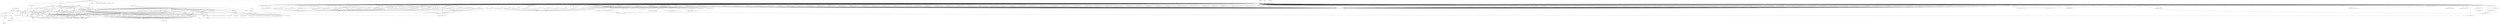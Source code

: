 digraph depends {
    node [shape=plaintext]
"angstrom-feed-configs" -> "opkg" [style=dotted]
"angstrom-packagegroup-boot" -> "angstrom-version"
"angstrom-packagegroup-boot" -> "packagegroup-boot"
"avahi-daemon" -> "base-files"
"avahi-daemon" -> "base-passwd"
"avahi-daemon" -> "libavahi-common3"
"avahi-daemon" -> "libavahi-core7"
"avahi-daemon" -> "libcap2"
"avahi-daemon" -> "libdaemon0"
"avahi-daemon" -> "libdbus-1-3"
"avahi-daemon" -> "libexpat1"
"avahi-daemon" -> "libnss-mdns" [style=dotted]
"avahi-daemon" -> "shadow"
"avahi-utils" -> "libavahi-client3"
"avahi-utils" -> "libavahi-common3"
"bluez5" -> "libdbus-1-3"
"bluez5" -> "libglib-2.0-0"
"bluez5" -> "libreadline7"
"bluez5" -> "libudev1"
"busybox" -> "busybox-syslog" [style=dotted]
"busybox" -> "busybox-udhcpc" [style=dotted]
"busybox" -> "update-alternatives-opkg"
"ca-certificates" -> "openssl"
"cpufreq-tweaks" -> "cpufrequtils"
"dbus-1" -> "base-files"
"dbus-1" -> "base-passwd"
"dbus-1" -> "libdbus-1-3"
"dbus-1" -> "libexpat1"
"dbus-1" -> "libsystemd0"
"dbus-1" -> "libx11-6"
"dbus-1" -> "shadow"
"e2fsprogs-e2fsck" -> "libblkid1"
"e2fsprogs-e2fsck" -> "libcom-err2"
"e2fsprogs-e2fsck" -> "libe2p2"
"e2fsprogs-e2fsck" -> "libext2fs2"
"e2fsprogs-e2fsck" -> "libuuid1"
"fixmac" -> "ranpwd"
"htop" -> "libncursesw5"
"htop" -> "libtinfo5"
"htop" -> "ncurses-terminfo"
"iptables" -> "kernel-module-iptable-filter" [style=dotted]
"iptables" -> "kernel-module-iptable-nat" [style=dotted]
"iptables" -> "kernel-module-ip-tables" [style=dotted]
"iptables" -> "kernel-module-ipt-masquerade" [style=dotted]
"iptables" -> "kernel-module-nf-conntrack-ipv4" [style=dotted]
"iptables" -> "kernel-module-nf-conntrack" [style=dotted]
"iptables" -> "kernel-module-nf-defrag-ipv4" [style=dotted]
"iptables" -> "kernel-module-nf-nat" [style=dotted]
"iptables" -> "kernel-module-x-tables" [style=dotted]
"iw" -> "libnl-3-200"
"iw" -> "libnl-genl-3-200"
"kernel-module-8021q-4.14.30" -> "kernel-module-garp-4.14.30"
"kernel-module-8021q-4.14.30" -> "kernel-module-mrp-4.14.30"
"kernel-module-asix-4.14.30" -> "kernel-module-usbnet-4.14.30"
"kernel-module-authencesn-4.14.30" -> "kernel-module-authenc-4.14.30"
"kernel-module-ax88179-178a-4.14.30" -> "kernel-module-usbnet-4.14.30"
"kernel-module-bluetooth-4.14.30" -> "kernel-module-ecdh-generic-4.14.30"
"kernel-module-bluetooth-4.14.30" -> "kernel-module-rfkill-4.14.30"
"kernel-module-brcmfmac-4.14.30" -> "kernel-module-brcmutil-4.14.30"
"kernel-module-brcmfmac-4.14.30" -> "kernel-module-cfg80211-4.14.30"
"kernel-module-bridge-4.14.30" -> "kernel-module-ipv6-4.14.30"
"kernel-module-bridge-4.14.30" -> "kernel-module-llc-4.14.30"
"kernel-module-bridge-4.14.30" -> "kernel-module-stp-4.14.30"
"kernel-module-br-netfilter-4.14.30" -> "kernel-module-bridge-4.14.30"
"kernel-module-btrfs-4.14.30" -> "kernel-module-lzo-compress-4.14.30"
"kernel-module-btrfs-4.14.30" -> "kernel-module-raid6-pq-4.14.30"
"kernel-module-btrfs-4.14.30" -> "kernel-module-xor-4.14.30"
"kernel-module-btrfs-4.14.30" -> "kernel-module-zlib-deflate-4.14.30"
"kernel-module-btrfs-4.14.30" -> "kernel-module-zstd-compress-4.14.30"
"kernel-module-btrfs-4.14.30" -> "kernel-module-zstd-decompress-4.14.30"
"kernel-module-cdc-ether-4.14.30" -> "kernel-module-usbnet-4.14.30"
"kernel-module-cdc-ncm-4.14.30" -> "kernel-module-usbnet-4.14.30"
"kernel-module-cdc-subset-4.14.30" -> "kernel-module-usbnet-4.14.30"
"kernel-module-cfg80211-4.14.30" -> "kernel-module-rfkill-4.14.30"
"kernel-module-cuse-4.14.30" -> "kernel-module-fuse-4.14.30"
"kernel-module-dm9601-4.14.30" -> "kernel-module-usbnet-4.14.30"
"kernel-module-garp-4.14.30" -> "kernel-module-llc-4.14.30"
"kernel-module-garp-4.14.30" -> "kernel-module-stp-4.14.30"
"kernel-module-hci-uart-4.14.30" -> "kernel-module-bluetooth-4.14.30"
"kernel-module-hidp-4.14.30" -> "kernel-module-bluetooth-4.14.30"
"kernel-module-ip6table-filter-4.14.30" -> "kernel-module-ip6-tables-4.14.30"
"kernel-module-ip6table-filter-4.14.30" -> "kernel-module-x-tables-4.14.30"
"kernel-module-ip6table-mangle-4.14.30" -> "kernel-module-ip6-tables-4.14.30"
"kernel-module-ip6table-mangle-4.14.30" -> "kernel-module-ipv6-4.14.30"
"kernel-module-ip6table-mangle-4.14.30" -> "kernel-module-x-tables-4.14.30"
"kernel-module-ip6table-nat-4.14.30" -> "kernel-module-ip6-tables-4.14.30"
"kernel-module-ip6table-nat-4.14.30" -> "kernel-module-nf-nat-ipv6-4.14.30"
"kernel-module-ip6-tables-4.14.30" -> "kernel-module-x-tables-4.14.30"
"kernel-module-ip6t-masquerade-4.14.30" -> "kernel-module-nf-nat-masquerade-ipv6-4.14.30"
"kernel-module-ip6t-masquerade-4.14.30" -> "kernel-module-x-tables-4.14.30"
"kernel-module-ip6t-reject-4.14.30" -> "kernel-module-nf-reject-ipv6-4.14.30"
"kernel-module-ip6t-reject-4.14.30" -> "kernel-module-x-tables-4.14.30"
"kernel-module-iptable-filter-4.14.30" -> "kernel-module-ip-tables-4.14.30"
"kernel-module-iptable-filter-4.14.30" -> "kernel-module-x-tables-4.14.30"
"kernel-module-iptable-mangle-4.14.30" -> "kernel-module-ip-tables-4.14.30"
"kernel-module-iptable-mangle-4.14.30" -> "kernel-module-x-tables-4.14.30"
"kernel-module-iptable-nat-4.14.30" -> "kernel-module-ip-tables-4.14.30"
"kernel-module-iptable-nat-4.14.30" -> "kernel-module-nf-nat-ipv4-4.14.30"
"kernel-module-ip-tables-4.14.30" -> "kernel-module-x-tables-4.14.30"
"kernel-module-ipt-masquerade-4.14.30" -> "kernel-module-nf-conntrack-4.14.30"
"kernel-module-ipt-masquerade-4.14.30" -> "kernel-module-nf-nat-masquerade-ipv4-4.14.30"
"kernel-module-ipt-masquerade-4.14.30" -> "kernel-module-x-tables-4.14.30"
"kernel-module-ipt-reject-4.14.30" -> "kernel-module-nf-reject-ipv4-4.14.30"
"kernel-module-ipt-reject-4.14.30" -> "kernel-module-x-tables-4.14.30"
"kernel-module-ir-jvc-decoder-4.14.30" -> "kernel-module-rc-core-4.14.30"
"kernel-module-ir-kbd-i2c-4.14.30" -> "kernel-module-rc-core-4.14.30"
"kernel-module-ir-mce-kbd-decoder-4.14.30" -> "kernel-module-rc-core-4.14.30"
"kernel-module-ir-nec-decoder-4.14.30" -> "kernel-module-rc-core-4.14.30"
"kernel-module-ir-rc5-decoder-4.14.30" -> "kernel-module-rc-core-4.14.30"
"kernel-module-ir-rc6-decoder-4.14.30" -> "kernel-module-rc-core-4.14.30"
"kernel-module-ir-sanyo-decoder-4.14.30" -> "kernel-module-rc-core-4.14.30"
"kernel-module-ir-sharp-decoder-4.14.30" -> "kernel-module-rc-core-4.14.30"
"kernel-module-ir-sony-decoder-4.14.30" -> "kernel-module-rc-core-4.14.30"
"kernel-module-ir-xmp-decoder-4.14.30" -> "kernel-module-rc-core-4.14.30"
"kernel-module-mac80211-4.14.30" -> "kernel-module-cfg80211-4.14.30"
"kernel-module-macvtap-4.14.30" -> "kernel-module-macvlan-4.14.30"
"kernel-module-macvtap-4.14.30" -> "kernel-module-tap-4.14.30"
"kernel-module-mcs7830-4.14.30" -> "kernel-module-usbnet-4.14.30"
"kernel-module-meson-ir-4.14.30" -> "kernel-module-rc-core-4.14.30"
"kernel-module-meson-rng-4.14.30" -> "kernel-module-rng-core-4.14.30"
"kernel-module-net1080-4.14.30" -> "kernel-module-usbnet-4.14.30"
"kernel-module-nf-conntrack-4.14.30" -> "kernel-module-libcrc32c-4.14.30"
"kernel-module-nf-conntrack-ipv4-4.14.30" -> "kernel-module-nf-conntrack-4.14.30"
"kernel-module-nf-conntrack-ipv4-4.14.30" -> "kernel-module-nf-defrag-ipv4-4.14.30"
"kernel-module-nf-conntrack-ipv6-4.14.30" -> "kernel-module-ipv6-4.14.30"
"kernel-module-nf-conntrack-ipv6-4.14.30" -> "kernel-module-nf-conntrack-4.14.30"
"kernel-module-nf-conntrack-ipv6-4.14.30" -> "kernel-module-nf-defrag-ipv6-4.14.30"
"kernel-module-nf-defrag-ipv6-4.14.30" -> "kernel-module-ipv6-4.14.30"
"kernel-module-nf-log-ipv4-4.14.30" -> "kernel-module-nf-log-common-4.14.30"
"kernel-module-nf-log-ipv6-4.14.30" -> "kernel-module-nf-log-common-4.14.30"
"kernel-module-nf-nat-4.14.30" -> "kernel-module-libcrc32c-4.14.30"
"kernel-module-nf-nat-4.14.30" -> "kernel-module-nf-conntrack-4.14.30"
"kernel-module-nf-nat-ipv4-4.14.30" -> "kernel-module-nf-conntrack-4.14.30"
"kernel-module-nf-nat-ipv4-4.14.30" -> "kernel-module-nf-nat-4.14.30"
"kernel-module-nf-nat-ipv6-4.14.30" -> "kernel-module-ipv6-4.14.30"
"kernel-module-nf-nat-ipv6-4.14.30" -> "kernel-module-nf-conntrack-4.14.30"
"kernel-module-nf-nat-ipv6-4.14.30" -> "kernel-module-nf-nat-4.14.30"
"kernel-module-nf-nat-masquerade-ipv4-4.14.30" -> "kernel-module-nf-conntrack-4.14.30"
"kernel-module-nf-nat-masquerade-ipv4-4.14.30" -> "kernel-module-nf-nat-4.14.30"
"kernel-module-nf-nat-masquerade-ipv6-4.14.30" -> "kernel-module-ipv6-4.14.30"
"kernel-module-nf-nat-masquerade-ipv6-4.14.30" -> "kernel-module-nf-conntrack-4.14.30"
"kernel-module-nf-nat-masquerade-ipv6-4.14.30" -> "kernel-module-nf-nat-4.14.30"
"kernel-module-nf-reject-ipv6-4.14.30" -> "kernel-module-ipv6-4.14.30"
"kernel-module-p8022-4.14.30" -> "kernel-module-llc-4.14.30"
"kernel-module-plusb-4.14.30" -> "kernel-module-usbnet-4.14.30"
"kernel-module-psnap-4.14.30" -> "kernel-module-llc-4.14.30"
"kernel-module-rc-adstech-dvb-t-pci-4.14.30" -> "kernel-module-rc-core-4.14.30"
"kernel-module-rc-alink-dtu-m-4.14.30" -> "kernel-module-rc-core-4.14.30"
"kernel-module-rc-anysee-4.14.30" -> "kernel-module-rc-core-4.14.30"
"kernel-module-rc-apac-viewcomp-4.14.30" -> "kernel-module-rc-core-4.14.30"
"kernel-module-rc-asus-pc39-4.14.30" -> "kernel-module-rc-core-4.14.30"
"kernel-module-rc-asus-ps3-100-4.14.30" -> "kernel-module-rc-core-4.14.30"
"kernel-module-rc-ati-tv-wonder-hd-600-4.14.30" -> "kernel-module-rc-core-4.14.30"
"kernel-module-rc-ati-x10-4.14.30" -> "kernel-module-rc-core-4.14.30"
"kernel-module-rc-avermedia-4.14.30" -> "kernel-module-rc-core-4.14.30"
"kernel-module-rc-avermedia-a16d-4.14.30" -> "kernel-module-rc-core-4.14.30"
"kernel-module-rc-avermedia-cardbus-4.14.30" -> "kernel-module-rc-core-4.14.30"
"kernel-module-rc-avermedia-dvbt-4.14.30" -> "kernel-module-rc-core-4.14.30"
"kernel-module-rc-avermedia-m135a-4.14.30" -> "kernel-module-rc-core-4.14.30"
"kernel-module-rc-avermedia-m733a-rm-k6-4.14.30" -> "kernel-module-rc-core-4.14.30"
"kernel-module-rc-avermedia-rm-ks-4.14.30" -> "kernel-module-rc-core-4.14.30"
"kernel-module-rc-avertv-303-4.14.30" -> "kernel-module-rc-core-4.14.30"
"kernel-module-rc-azurewave-ad-tu700-4.14.30" -> "kernel-module-rc-core-4.14.30"
"kernel-module-rc-behold-4.14.30" -> "kernel-module-rc-core-4.14.30"
"kernel-module-rc-behold-columbus-4.14.30" -> "kernel-module-rc-core-4.14.30"
"kernel-module-rc-budget-ci-old-4.14.30" -> "kernel-module-rc-core-4.14.30"
"kernel-module-rc-cec-4.14.30" -> "kernel-module-rc-core-4.14.30"
"kernel-module-rc-cinergy-1400-4.14.30" -> "kernel-module-rc-core-4.14.30"
"kernel-module-rc-cinergy-4.14.30" -> "kernel-module-rc-core-4.14.30"
"kernel-module-rc-d680-dmb-4.14.30" -> "kernel-module-rc-core-4.14.30"
"kernel-module-rc-delock-61959-4.14.30" -> "kernel-module-rc-core-4.14.30"
"kernel-module-rc-dib0700-nec-4.14.30" -> "kernel-module-rc-core-4.14.30"
"kernel-module-rc-dib0700-rc5-4.14.30" -> "kernel-module-rc-core-4.14.30"
"kernel-module-rc-digitalnow-tinytwin-4.14.30" -> "kernel-module-rc-core-4.14.30"
"kernel-module-rc-digittrade-4.14.30" -> "kernel-module-rc-core-4.14.30"
"kernel-module-rc-dm1105-nec-4.14.30" -> "kernel-module-rc-core-4.14.30"
"kernel-module-rc-dntv-live-dvb-t-4.14.30" -> "kernel-module-rc-core-4.14.30"
"kernel-module-rc-dntv-live-dvbt-pro-4.14.30" -> "kernel-module-rc-core-4.14.30"
"kernel-module-rc-dtt200u-4.14.30" -> "kernel-module-rc-core-4.14.30"
"kernel-module-rc-dvbsky-4.14.30" -> "kernel-module-rc-core-4.14.30"
"kernel-module-rc-dvico-mce-4.14.30" -> "kernel-module-rc-core-4.14.30"
"kernel-module-rc-dvico-portable-4.14.30" -> "kernel-module-rc-core-4.14.30"
"kernel-module-rc-em-terratec-4.14.30" -> "kernel-module-rc-core-4.14.30"
"kernel-module-rc-encore-enltv2-4.14.30" -> "kernel-module-rc-core-4.14.30"
"kernel-module-rc-encore-enltv-4.14.30" -> "kernel-module-rc-core-4.14.30"
"kernel-module-rc-encore-enltv-fm53-4.14.30" -> "kernel-module-rc-core-4.14.30"
"kernel-module-rc-evga-indtube-4.14.30" -> "kernel-module-rc-core-4.14.30"
"kernel-module-rc-eztv-4.14.30" -> "kernel-module-rc-core-4.14.30"
"kernel-module-rc-flydvb-4.14.30" -> "kernel-module-rc-core-4.14.30"
"kernel-module-rc-flyvideo-4.14.30" -> "kernel-module-rc-core-4.14.30"
"kernel-module-rc-fusionhdtv-mce-4.14.30" -> "kernel-module-rc-core-4.14.30"
"kernel-module-rc-gadmei-rm008z-4.14.30" -> "kernel-module-rc-core-4.14.30"
"kernel-module-rc-geekbox-4.14.30" -> "kernel-module-rc-core-4.14.30"
"kernel-module-rc-genius-tvgo-a11mce-4.14.30" -> "kernel-module-rc-core-4.14.30"
"kernel-module-rc-gotview7135-4.14.30" -> "kernel-module-rc-core-4.14.30"
"kernel-module-rc-hauppauge-4.14.30" -> "kernel-module-rc-core-4.14.30"
"kernel-module-rc-imon-mce-4.14.30" -> "kernel-module-rc-core-4.14.30"
"kernel-module-rc-imon-pad-4.14.30" -> "kernel-module-rc-core-4.14.30"
"kernel-module-rc-iodata-bctv7e-4.14.30" -> "kernel-module-rc-core-4.14.30"
"kernel-module-rc-it913x-v1-4.14.30" -> "kernel-module-rc-core-4.14.30"
"kernel-module-rc-it913x-v2-4.14.30" -> "kernel-module-rc-core-4.14.30"
"kernel-module-rc-kaiomy-4.14.30" -> "kernel-module-rc-core-4.14.30"
"kernel-module-rc-kworld-315u-4.14.30" -> "kernel-module-rc-core-4.14.30"
"kernel-module-rc-kworld-pc150u-4.14.30" -> "kernel-module-rc-core-4.14.30"
"kernel-module-rc-kworld-plus-tv-analog-4.14.30" -> "kernel-module-rc-core-4.14.30"
"kernel-module-rc-leadtek-y04g0051-4.14.30" -> "kernel-module-rc-core-4.14.30"
"kernel-module-rc-lme2510-4.14.30" -> "kernel-module-rc-core-4.14.30"
"kernel-module-rc-manli-4.14.30" -> "kernel-module-rc-core-4.14.30"
"kernel-module-rc-medion-x10-4.14.30" -> "kernel-module-rc-core-4.14.30"
"kernel-module-rc-medion-x10-digitainer-4.14.30" -> "kernel-module-rc-core-4.14.30"
"kernel-module-rc-medion-x10-or2x-4.14.30" -> "kernel-module-rc-core-4.14.30"
"kernel-module-rc-msi-digivox-ii-4.14.30" -> "kernel-module-rc-core-4.14.30"
"kernel-module-rc-msi-digivox-iii-4.14.30" -> "kernel-module-rc-core-4.14.30"
"kernel-module-rc-msi-tvanywhere-4.14.30" -> "kernel-module-rc-core-4.14.30"
"kernel-module-rc-msi-tvanywhere-plus-4.14.30" -> "kernel-module-rc-core-4.14.30"
"kernel-module-rc-nebula-4.14.30" -> "kernel-module-rc-core-4.14.30"
"kernel-module-rc-nec-terratec-cinergy-xs-4.14.30" -> "kernel-module-rc-core-4.14.30"
"kernel-module-rc-norwood-4.14.30" -> "kernel-module-rc-core-4.14.30"
"kernel-module-rc-npgtech-4.14.30" -> "kernel-module-rc-core-4.14.30"
"kernel-module-rc-pctv-sedna-4.14.30" -> "kernel-module-rc-core-4.14.30"
"kernel-module-rc-pinnacle-color-4.14.30" -> "kernel-module-rc-core-4.14.30"
"kernel-module-rc-pinnacle-grey-4.14.30" -> "kernel-module-rc-core-4.14.30"
"kernel-module-rc-pinnacle-pctv-hd-4.14.30" -> "kernel-module-rc-core-4.14.30"
"kernel-module-rc-pixelview-002t-4.14.30" -> "kernel-module-rc-core-4.14.30"
"kernel-module-rc-pixelview-4.14.30" -> "kernel-module-rc-core-4.14.30"
"kernel-module-rc-pixelview-mk12-4.14.30" -> "kernel-module-rc-core-4.14.30"
"kernel-module-rc-pixelview-new-4.14.30" -> "kernel-module-rc-core-4.14.30"
"kernel-module-rc-powercolor-real-angel-4.14.30" -> "kernel-module-rc-core-4.14.30"
"kernel-module-rc-proteus-2309-4.14.30" -> "kernel-module-rc-core-4.14.30"
"kernel-module-rc-purpletv-4.14.30" -> "kernel-module-rc-core-4.14.30"
"kernel-module-rc-pv951-4.14.30" -> "kernel-module-rc-core-4.14.30"
"kernel-module-rc-rc6-mce-4.14.30" -> "kernel-module-rc-core-4.14.30"
"kernel-module-rc-real-audio-220-32-keys-4.14.30" -> "kernel-module-rc-core-4.14.30"
"kernel-module-rc-reddo-4.14.30" -> "kernel-module-rc-core-4.14.30"
"kernel-module-rc-snapstream-firefly-4.14.30" -> "kernel-module-rc-core-4.14.30"
"kernel-module-rc-streamzap-4.14.30" -> "kernel-module-rc-core-4.14.30"
"kernel-module-rc-su3000-4.14.30" -> "kernel-module-rc-core-4.14.30"
"kernel-module-rc-tbs-nec-4.14.30" -> "kernel-module-rc-core-4.14.30"
"kernel-module-rc-technisat-ts35-4.14.30" -> "kernel-module-rc-core-4.14.30"
"kernel-module-rc-technisat-usb2-4.14.30" -> "kernel-module-rc-core-4.14.30"
"kernel-module-rc-terratec-cinergy-c-pci-4.14.30" -> "kernel-module-rc-core-4.14.30"
"kernel-module-rc-terratec-cinergy-s2-hd-4.14.30" -> "kernel-module-rc-core-4.14.30"
"kernel-module-rc-terratec-cinergy-xs-4.14.30" -> "kernel-module-rc-core-4.14.30"
"kernel-module-rc-terratec-slim-2-4.14.30" -> "kernel-module-rc-core-4.14.30"
"kernel-module-rc-terratec-slim-4.14.30" -> "kernel-module-rc-core-4.14.30"
"kernel-module-rc-tevii-nec-4.14.30" -> "kernel-module-rc-core-4.14.30"
"kernel-module-rc-tivo-4.14.30" -> "kernel-module-rc-core-4.14.30"
"kernel-module-rc-total-media-in-hand-02-4.14.30" -> "kernel-module-rc-core-4.14.30"
"kernel-module-rc-total-media-in-hand-4.14.30" -> "kernel-module-rc-core-4.14.30"
"kernel-module-rc-trekstor-4.14.30" -> "kernel-module-rc-core-4.14.30"
"kernel-module-rc-tt-1500-4.14.30" -> "kernel-module-rc-core-4.14.30"
"kernel-module-rc-twinhan1027-4.14.30" -> "kernel-module-rc-core-4.14.30"
"kernel-module-rc-twinhan-dtv-cab-ci-4.14.30" -> "kernel-module-rc-core-4.14.30"
"kernel-module-rc-videomate-m1f-4.14.30" -> "kernel-module-rc-core-4.14.30"
"kernel-module-rc-videomate-s350-4.14.30" -> "kernel-module-rc-core-4.14.30"
"kernel-module-rc-videomate-tv-pvr-4.14.30" -> "kernel-module-rc-core-4.14.30"
"kernel-module-rc-winfast-4.14.30" -> "kernel-module-rc-core-4.14.30"
"kernel-module-rc-winfast-usbii-deluxe-4.14.30" -> "kernel-module-rc-core-4.14.30"
"kernel-module-rc-zx-irdec-4.14.30" -> "kernel-module-rc-core-4.14.30"
"kernel-module-sit-4.14.30" -> "kernel-module-ip-tunnel-4.14.30"
"kernel-module-sit-4.14.30" -> "kernel-module-ipv6-4.14.30"
"kernel-module-sit-4.14.30" -> "kernel-module-tunnel4-4.14.30"
"kernel-modules" -> "kernel-module-8021q-4.14.30"
"kernel-modules" -> "kernel-module-adv7511-4.14.30"
"kernel-modules" -> "kernel-module-arc4-4.14.30"
"kernel-modules" -> "kernel-module-asix-4.14.30"
"kernel-modules" -> "kernel-module-at25-4.14.30"
"kernel-modules" -> "kernel-module-authenc-4.14.30"
"kernel-modules" -> "kernel-module-authencesn-4.14.30"
"kernel-modules" -> "kernel-module-ax88179-178a-4.14.30"
"kernel-modules" -> "kernel-module-bluetooth-4.14.30"
"kernel-modules" -> "kernel-module-brcmfmac-4.14.30"
"kernel-modules" -> "kernel-module-brcmutil-4.14.30"
"kernel-modules" -> "kernel-module-bridge-4.14.30"
"kernel-modules" -> "kernel-module-br-netfilter-4.14.30"
"kernel-modules" -> "kernel-module-btrfs-4.14.30"
"kernel-modules" -> "kernel-module-ccm-4.14.30"
"kernel-modules" -> "kernel-module-cdc-ether-4.14.30"
"kernel-modules" -> "kernel-module-cdc-ncm-4.14.30"
"kernel-modules" -> "kernel-module-cdc-subset-4.14.30"
"kernel-modules" -> "kernel-module-cfg80211-4.14.30"
"kernel-modules" -> "kernel-module-ch7006-4.14.30"
"kernel-modules" -> "kernel-module-cmac-4.14.30"
"kernel-modules" -> "kernel-module-crypto-engine-4.14.30"
"kernel-modules" -> "kernel-module-ctr-4.14.30"
"kernel-modules" -> "kernel-module-cuse-4.14.30"
"kernel-modules" -> "kernel-module-dm9601-4.14.30"
"kernel-modules" -> "kernel-module-dvb-core-4.14.30"
"kernel-modules" -> "kernel-module-ecb-4.14.30"
"kernel-modules" -> "kernel-module-ecdh-generic-4.14.30"
"kernel-modules" -> "kernel-module-fuse-4.14.30"
"kernel-modules" -> "kernel-module-garp-4.14.30"
"kernel-modules" -> "kernel-module-gcm-4.14.30"
"kernel-modules" -> "kernel-module-ghash-generic-4.14.30"
"kernel-modules" -> "kernel-module-hci-uart-4.14.30"
"kernel-modules" -> "kernel-module-hidp-4.14.30"
"kernel-modules" -> "kernel-module-ina2xx-4.14.30"
"kernel-modules" -> "kernel-module-ip6table-filter-4.14.30"
"kernel-modules" -> "kernel-module-ip6table-mangle-4.14.30"
"kernel-modules" -> "kernel-module-ip6table-nat-4.14.30"
"kernel-modules" -> "kernel-module-ip6-tables-4.14.30"
"kernel-modules" -> "kernel-module-ip6t-masquerade-4.14.30"
"kernel-modules" -> "kernel-module-ip6t-reject-4.14.30"
"kernel-modules" -> "kernel-module-iptable-filter-4.14.30"
"kernel-modules" -> "kernel-module-iptable-mangle-4.14.30"
"kernel-modules" -> "kernel-module-iptable-nat-4.14.30"
"kernel-modules" -> "kernel-module-ip-tables-4.14.30"
"kernel-modules" -> "kernel-module-ipt-masquerade-4.14.30"
"kernel-modules" -> "kernel-module-ipt-reject-4.14.30"
"kernel-modules" -> "kernel-module-ip-tunnel-4.14.30"
"kernel-modules" -> "kernel-module-ipv6-4.14.30"
"kernel-modules" -> "kernel-module-ir-jvc-decoder-4.14.30"
"kernel-modules" -> "kernel-module-ir-kbd-i2c-4.14.30"
"kernel-modules" -> "kernel-module-ir-mce-kbd-decoder-4.14.30"
"kernel-modules" -> "kernel-module-ir-nec-decoder-4.14.30"
"kernel-modules" -> "kernel-module-ir-rc5-decoder-4.14.30"
"kernel-modules" -> "kernel-module-ir-rc6-decoder-4.14.30"
"kernel-modules" -> "kernel-module-ir-sanyo-decoder-4.14.30"
"kernel-modules" -> "kernel-module-ir-sharp-decoder-4.14.30"
"kernel-modules" -> "kernel-module-ir-sony-decoder-4.14.30"
"kernel-modules" -> "kernel-module-ir-xmp-decoder-4.14.30"
"kernel-modules" -> "kernel-module-libcrc32c-4.14.30"
"kernel-modules" -> "kernel-module-llc-4.14.30"
"kernel-modules" -> "kernel-module-lm90-4.14.30"
"kernel-modules" -> "kernel-module-lzo-compress-4.14.30"
"kernel-modules" -> "kernel-module-mac80211-4.14.30"
"kernel-modules" -> "kernel-module-macvlan-4.14.30"
"kernel-modules" -> "kernel-module-macvtap-4.14.30"
"kernel-modules" -> "kernel-module-mc44s803-4.14.30"
"kernel-modules" -> "kernel-module-mcs7830-4.14.30"
"kernel-modules" -> "kernel-module-media-4.14.30"
"kernel-modules" -> "kernel-module-meson-gxbb-wdt-4.14.30"
"kernel-modules" -> "kernel-module-meson-ir-4.14.30"
"kernel-modules" -> "kernel-module-meson-rng-4.14.30"
"kernel-modules" -> "kernel-module-meson-wdt-4.14.30"
"kernel-modules" -> "kernel-module-mrp-4.14.30"
"kernel-modules" -> "kernel-module-mt20xx-4.14.30"
"kernel-modules" -> "kernel-module-nbd-4.14.30"
"kernel-modules" -> "kernel-module-net1080-4.14.30"
"kernel-modules" -> "kernel-module-nf-conntrack-4.14.30"
"kernel-modules" -> "kernel-module-nf-conntrack-ipv4-4.14.30"
"kernel-modules" -> "kernel-module-nf-conntrack-ipv6-4.14.30"
"kernel-modules" -> "kernel-module-nf-defrag-ipv4-4.14.30"
"kernel-modules" -> "kernel-module-nf-defrag-ipv6-4.14.30"
"kernel-modules" -> "kernel-module-nf-log-common-4.14.30"
"kernel-modules" -> "kernel-module-nf-log-ipv4-4.14.30"
"kernel-modules" -> "kernel-module-nf-log-ipv6-4.14.30"
"kernel-modules" -> "kernel-module-nf-nat-4.14.30"
"kernel-modules" -> "kernel-module-nf-nat-ipv4-4.14.30"
"kernel-modules" -> "kernel-module-nf-nat-ipv6-4.14.30"
"kernel-modules" -> "kernel-module-nf-nat-masquerade-ipv4-4.14.30"
"kernel-modules" -> "kernel-module-nf-nat-masquerade-ipv6-4.14.30"
"kernel-modules" -> "kernel-module-nf-reject-ipv4-4.14.30"
"kernel-modules" -> "kernel-module-nf-reject-ipv6-4.14.30"
"kernel-modules" -> "kernel-module-nfs-layout-flexfiles-4.14.30"
"kernel-modules" -> "kernel-module-overlay-4.14.30"
"kernel-modules" -> "kernel-module-p8022-4.14.30"
"kernel-modules" -> "kernel-module-pegasus-4.14.30"
"kernel-modules" -> "kernel-module-plusb-4.14.30"
"kernel-modules" -> "kernel-module-psnap-4.14.30"
"kernel-modules" -> "kernel-module-pwm-meson-4.14.30"
"kernel-modules" -> "kernel-module-r8152-4.14.30"
"kernel-modules" -> "kernel-module-raid6-pq-4.14.30"
"kernel-modules" -> "kernel-module-rc-adstech-dvb-t-pci-4.14.30"
"kernel-modules" -> "kernel-module-rc-alink-dtu-m-4.14.30"
"kernel-modules" -> "kernel-module-rc-anysee-4.14.30"
"kernel-modules" -> "kernel-module-rc-apac-viewcomp-4.14.30"
"kernel-modules" -> "kernel-module-rc-asus-pc39-4.14.30"
"kernel-modules" -> "kernel-module-rc-asus-ps3-100-4.14.30"
"kernel-modules" -> "kernel-module-rc-ati-tv-wonder-hd-600-4.14.30"
"kernel-modules" -> "kernel-module-rc-ati-x10-4.14.30"
"kernel-modules" -> "kernel-module-rc-avermedia-4.14.30"
"kernel-modules" -> "kernel-module-rc-avermedia-a16d-4.14.30"
"kernel-modules" -> "kernel-module-rc-avermedia-cardbus-4.14.30"
"kernel-modules" -> "kernel-module-rc-avermedia-dvbt-4.14.30"
"kernel-modules" -> "kernel-module-rc-avermedia-m135a-4.14.30"
"kernel-modules" -> "kernel-module-rc-avermedia-m733a-rm-k6-4.14.30"
"kernel-modules" -> "kernel-module-rc-avermedia-rm-ks-4.14.30"
"kernel-modules" -> "kernel-module-rc-avertv-303-4.14.30"
"kernel-modules" -> "kernel-module-rc-azurewave-ad-tu700-4.14.30"
"kernel-modules" -> "kernel-module-rc-behold-4.14.30"
"kernel-modules" -> "kernel-module-rc-behold-columbus-4.14.30"
"kernel-modules" -> "kernel-module-rc-budget-ci-old-4.14.30"
"kernel-modules" -> "kernel-module-rc-cec-4.14.30"
"kernel-modules" -> "kernel-module-rc-cinergy-1400-4.14.30"
"kernel-modules" -> "kernel-module-rc-cinergy-4.14.30"
"kernel-modules" -> "kernel-module-rc-core-4.14.30"
"kernel-modules" -> "kernel-module-rc-d680-dmb-4.14.30"
"kernel-modules" -> "kernel-module-rc-delock-61959-4.14.30"
"kernel-modules" -> "kernel-module-rc-dib0700-nec-4.14.30"
"kernel-modules" -> "kernel-module-rc-dib0700-rc5-4.14.30"
"kernel-modules" -> "kernel-module-rc-digitalnow-tinytwin-4.14.30"
"kernel-modules" -> "kernel-module-rc-digittrade-4.14.30"
"kernel-modules" -> "kernel-module-rc-dm1105-nec-4.14.30"
"kernel-modules" -> "kernel-module-rc-dntv-live-dvb-t-4.14.30"
"kernel-modules" -> "kernel-module-rc-dntv-live-dvbt-pro-4.14.30"
"kernel-modules" -> "kernel-module-rc-dtt200u-4.14.30"
"kernel-modules" -> "kernel-module-rc-dvbsky-4.14.30"
"kernel-modules" -> "kernel-module-rc-dvico-mce-4.14.30"
"kernel-modules" -> "kernel-module-rc-dvico-portable-4.14.30"
"kernel-modules" -> "kernel-module-rc-em-terratec-4.14.30"
"kernel-modules" -> "kernel-module-rc-encore-enltv2-4.14.30"
"kernel-modules" -> "kernel-module-rc-encore-enltv-4.14.30"
"kernel-modules" -> "kernel-module-rc-encore-enltv-fm53-4.14.30"
"kernel-modules" -> "kernel-module-rc-evga-indtube-4.14.30"
"kernel-modules" -> "kernel-module-rc-eztv-4.14.30"
"kernel-modules" -> "kernel-module-rc-flydvb-4.14.30"
"kernel-modules" -> "kernel-module-rc-flyvideo-4.14.30"
"kernel-modules" -> "kernel-module-rc-fusionhdtv-mce-4.14.30"
"kernel-modules" -> "kernel-module-rc-gadmei-rm008z-4.14.30"
"kernel-modules" -> "kernel-module-rc-geekbox-4.14.30"
"kernel-modules" -> "kernel-module-rc-genius-tvgo-a11mce-4.14.30"
"kernel-modules" -> "kernel-module-rc-gotview7135-4.14.30"
"kernel-modules" -> "kernel-module-rc-hauppauge-4.14.30"
"kernel-modules" -> "kernel-module-rc-imon-mce-4.14.30"
"kernel-modules" -> "kernel-module-rc-imon-pad-4.14.30"
"kernel-modules" -> "kernel-module-rc-iodata-bctv7e-4.14.30"
"kernel-modules" -> "kernel-module-rc-it913x-v1-4.14.30"
"kernel-modules" -> "kernel-module-rc-it913x-v2-4.14.30"
"kernel-modules" -> "kernel-module-rc-kaiomy-4.14.30"
"kernel-modules" -> "kernel-module-rc-kworld-315u-4.14.30"
"kernel-modules" -> "kernel-module-rc-kworld-pc150u-4.14.30"
"kernel-modules" -> "kernel-module-rc-kworld-plus-tv-analog-4.14.30"
"kernel-modules" -> "kernel-module-rc-leadtek-y04g0051-4.14.30"
"kernel-modules" -> "kernel-module-rc-lme2510-4.14.30"
"kernel-modules" -> "kernel-module-rc-manli-4.14.30"
"kernel-modules" -> "kernel-module-rc-medion-x10-4.14.30"
"kernel-modules" -> "kernel-module-rc-medion-x10-digitainer-4.14.30"
"kernel-modules" -> "kernel-module-rc-medion-x10-or2x-4.14.30"
"kernel-modules" -> "kernel-module-rc-msi-digivox-ii-4.14.30"
"kernel-modules" -> "kernel-module-rc-msi-digivox-iii-4.14.30"
"kernel-modules" -> "kernel-module-rc-msi-tvanywhere-4.14.30"
"kernel-modules" -> "kernel-module-rc-msi-tvanywhere-plus-4.14.30"
"kernel-modules" -> "kernel-module-rc-nebula-4.14.30"
"kernel-modules" -> "kernel-module-rc-nec-terratec-cinergy-xs-4.14.30"
"kernel-modules" -> "kernel-module-rc-norwood-4.14.30"
"kernel-modules" -> "kernel-module-rc-npgtech-4.14.30"
"kernel-modules" -> "kernel-module-rc-pctv-sedna-4.14.30"
"kernel-modules" -> "kernel-module-rc-pinnacle-color-4.14.30"
"kernel-modules" -> "kernel-module-rc-pinnacle-grey-4.14.30"
"kernel-modules" -> "kernel-module-rc-pinnacle-pctv-hd-4.14.30"
"kernel-modules" -> "kernel-module-rc-pixelview-002t-4.14.30"
"kernel-modules" -> "kernel-module-rc-pixelview-4.14.30"
"kernel-modules" -> "kernel-module-rc-pixelview-mk12-4.14.30"
"kernel-modules" -> "kernel-module-rc-pixelview-new-4.14.30"
"kernel-modules" -> "kernel-module-rc-powercolor-real-angel-4.14.30"
"kernel-modules" -> "kernel-module-rc-proteus-2309-4.14.30"
"kernel-modules" -> "kernel-module-rc-purpletv-4.14.30"
"kernel-modules" -> "kernel-module-rc-pv951-4.14.30"
"kernel-modules" -> "kernel-module-rc-rc6-mce-4.14.30"
"kernel-modules" -> "kernel-module-rc-real-audio-220-32-keys-4.14.30"
"kernel-modules" -> "kernel-module-rc-reddo-4.14.30"
"kernel-modules" -> "kernel-module-rc-snapstream-firefly-4.14.30"
"kernel-modules" -> "kernel-module-rc-streamzap-4.14.30"
"kernel-modules" -> "kernel-module-rc-su3000-4.14.30"
"kernel-modules" -> "kernel-module-rc-tbs-nec-4.14.30"
"kernel-modules" -> "kernel-module-rc-technisat-ts35-4.14.30"
"kernel-modules" -> "kernel-module-rc-technisat-usb2-4.14.30"
"kernel-modules" -> "kernel-module-rc-terratec-cinergy-c-pci-4.14.30"
"kernel-modules" -> "kernel-module-rc-terratec-cinergy-s2-hd-4.14.30"
"kernel-modules" -> "kernel-module-rc-terratec-cinergy-xs-4.14.30"
"kernel-modules" -> "kernel-module-rc-terratec-slim-2-4.14.30"
"kernel-modules" -> "kernel-module-rc-terratec-slim-4.14.30"
"kernel-modules" -> "kernel-module-rc-tevii-nec-4.14.30"
"kernel-modules" -> "kernel-module-rc-tivo-4.14.30"
"kernel-modules" -> "kernel-module-rc-total-media-in-hand-02-4.14.30"
"kernel-modules" -> "kernel-module-rc-total-media-in-hand-4.14.30"
"kernel-modules" -> "kernel-module-rc-trekstor-4.14.30"
"kernel-modules" -> "kernel-module-rc-tt-1500-4.14.30"
"kernel-modules" -> "kernel-module-rc-twinhan1027-4.14.30"
"kernel-modules" -> "kernel-module-rc-twinhan-dtv-cab-ci-4.14.30"
"kernel-modules" -> "kernel-module-rc-videomate-m1f-4.14.30"
"kernel-modules" -> "kernel-module-rc-videomate-s350-4.14.30"
"kernel-modules" -> "kernel-module-rc-videomate-tv-pvr-4.14.30"
"kernel-modules" -> "kernel-module-rc-winfast-4.14.30"
"kernel-modules" -> "kernel-module-rc-winfast-usbii-deluxe-4.14.30"
"kernel-modules" -> "kernel-module-rc-zx-irdec-4.14.30"
"kernel-modules" -> "kernel-module-realtek-4.14.30"
"kernel-modules" -> "kernel-module-rfkill-4.14.30"
"kernel-modules" -> "kernel-module-rng-core-4.14.30"
"kernel-modules" -> "kernel-module-rtc-rk808-4.14.30"
"kernel-modules" -> "kernel-module-rtl8150-4.14.30"
"kernel-modules" -> "kernel-module-seqiv-4.14.30"
"kernel-modules" -> "kernel-module-sil164-4.14.30"
"kernel-modules" -> "kernel-module-sit-4.14.30"
"kernel-modules" -> "kernel-module-smsc75xx-4.14.30"
"kernel-modules" -> "kernel-module-smsc95xx-4.14.30"
"kernel-modules" -> "kernel-module-spidev-4.14.30"
"kernel-modules" -> "kernel-module-spi-meson-spifc-4.14.30"
"kernel-modules" -> "kernel-module-sr9800-4.14.30"
"kernel-modules" -> "kernel-module-stp-4.14.30"
"kernel-modules" -> "kernel-module-tap-4.14.30"
"kernel-modules" -> "kernel-module-tda18271-4.14.30"
"kernel-modules" -> "kernel-module-tda827x-4.14.30"
"kernel-modules" -> "kernel-module-tda8290-4.14.30"
"kernel-modules" -> "kernel-module-tda9887-4.14.30"
"kernel-modules" -> "kernel-module-tuner-simple-4.14.30"
"kernel-modules" -> "kernel-module-tuner-types-4.14.30"
"kernel-modules" -> "kernel-module-tuner-xc2028-4.14.30"
"kernel-modules" -> "kernel-module-tunnel4-4.14.30"
"kernel-modules" -> "kernel-module-usbnet-4.14.30"
"kernel-modules" -> "kernel-module-v4l2-common-4.14.30"
"kernel-modules" -> "kernel-module-v4l2-dv-timings-4.14.30"
"kernel-modules" -> "kernel-module-veth-4.14.30"
"kernel-modules" -> "kernel-module-videodev-4.14.30"
"kernel-modules" -> "kernel-module-virtio-crypto-4.14.30"
"kernel-modules" -> "kernel-module-wl18xx-4.14.30"
"kernel-modules" -> "kernel-module-wlcore-4.14.30"
"kernel-modules" -> "kernel-module-wlcore-sdio-4.14.30"
"kernel-modules" -> "kernel-module-xc4000-4.14.30"
"kernel-modules" -> "kernel-module-xc5000-4.14.30"
"kernel-modules" -> "kernel-module-xen-privcmd-4.14.30"
"kernel-modules" -> "kernel-module-xfrm6-mode-beet-4.14.30"
"kernel-modules" -> "kernel-module-xfrm6-mode-transport-4.14.30"
"kernel-modules" -> "kernel-module-xfrm6-mode-tunnel-4.14.30"
"kernel-modules" -> "kernel-module-xor-4.14.30"
"kernel-modules" -> "kernel-module-x-tables-4.14.30"
"kernel-modules" -> "kernel-module-xt-addrtype-4.14.30"
"kernel-modules" -> "kernel-module-xt-checksum-4.14.30"
"kernel-modules" -> "kernel-module-xt-conntrack-4.14.30"
"kernel-modules" -> "kernel-module-xt-log-4.14.30"
"kernel-modules" -> "kernel-module-xt-nat-4.14.30"
"kernel-modules" -> "kernel-module-xt-tcpudp-4.14.30"
"kernel-modules" -> "kernel-module-xxhash-4.14.30"
"kernel-modules" -> "kernel-module-zaurus-4.14.30"
"kernel-modules" -> "kernel-module-zlib-deflate-4.14.30"
"kernel-modules" -> "kernel-module-zstd-compress-4.14.30"
"kernel-modules" -> "kernel-module-zstd-decompress-4.14.30"
"kernel-module-smsc75xx-4.14.30" -> "kernel-module-usbnet-4.14.30"
"kernel-module-smsc95xx-4.14.30" -> "kernel-module-usbnet-4.14.30"
"kernel-module-sr9800-4.14.30" -> "kernel-module-usbnet-4.14.30"
"kernel-module-stp-4.14.30" -> "kernel-module-llc-4.14.30"
"kernel-module-tuner-simple-4.14.30" -> "kernel-module-tuner-types-4.14.30"
"kernel-module-v4l2-common-4.14.30" -> "kernel-module-videodev-4.14.30"
"kernel-module-videodev-4.14.30" -> "kernel-module-media-4.14.30"
"kernel-module-virtio-crypto-4.14.30" -> "kernel-module-crypto-engine-4.14.30"
"kernel-module-wl18xx-4.14.30" -> "kernel-module-cfg80211-4.14.30"
"kernel-module-wl18xx-4.14.30" -> "kernel-module-mac80211-4.14.30"
"kernel-module-wl18xx-4.14.30" -> "kernel-module-wlcore-4.14.30"
"kernel-module-wlcore-4.14.30" -> "kernel-module-cfg80211-4.14.30"
"kernel-module-wlcore-4.14.30" -> "kernel-module-mac80211-4.14.30"
"kernel-module-xfrm6-mode-beet-4.14.30" -> "kernel-module-ipv6-4.14.30"
"kernel-module-xfrm6-mode-tunnel-4.14.30" -> "kernel-module-ipv6-4.14.30"
"kernel-module-xt-addrtype-4.14.30" -> "kernel-module-x-tables-4.14.30"
"kernel-module-xt-checksum-4.14.30" -> "kernel-module-x-tables-4.14.30"
"kernel-module-xt-conntrack-4.14.30" -> "kernel-module-nf-conntrack-4.14.30"
"kernel-module-xt-conntrack-4.14.30" -> "kernel-module-x-tables-4.14.30"
"kernel-module-xt-log-4.14.30" -> "kernel-module-x-tables-4.14.30"
"kernel-module-xt-nat-4.14.30" -> "kernel-module-nf-conntrack-4.14.30"
"kernel-module-xt-nat-4.14.30" -> "kernel-module-nf-nat-4.14.30"
"kernel-module-xt-nat-4.14.30" -> "kernel-module-x-tables-4.14.30"
"kernel-module-xt-tcpudp-4.14.30" -> "kernel-module-x-tables-4.14.30"
"kernel-module-zaurus-4.14.30" -> "kernel-module-cdc-ether-4.14.30"
"kernel-module-zaurus-4.14.30" -> "kernel-module-usbnet-4.14.30"
"kernel-module-zstd-compress-4.14.30" -> "kernel-module-xxhash-4.14.30"
"kernel-module-zstd-decompress-4.14.30" -> "kernel-module-xxhash-4.14.30"
"kmod" -> "libz1"
"kmod" -> "update-alternatives-opkg"
"less" -> "libtinfo5"
"less" -> "update-alternatives-opkg"
"libacl1" -> "libattr1"
"libarchive" -> "libbz2-1"
"libarchive" -> "liblzma5"
"libarchive" -> "liblzo2-2"
"libarchive" -> "libxml2"
"libarchive" -> "libz1"
"libavahi-client3" -> "libavahi-common3"
"libavahi-client3" -> "libdbus-1-3"
"libavahi-core7" -> "libavahi-common3"
"libblkid1" -> "libuuid1"
"libcrypto1.0.2" -> "openssl-conf" [style=dotted]
"libdbus-1-3" -> "dbus-1" [style=dotted]
"libdbus-1-3" -> "libsystemd0"
"libext2fs2" -> "libblkid1"
"libext2fs2" -> "libcom-err2"
"libgcrypt" -> "libcap2"
"libgcrypt" -> "libgpg-error0"
"libglib-2.0-0" -> "libffi6"
"libglib-2.0-0" -> "libmount1"
"libglib-2.0-0" -> "libpcre1"
"libglib-2.0-0" -> "libz1"
"libglib-2.0-0" -> "shared-mime-info" [style=dotted]
"libgnutls30" -> "libgmp10"
"libgnutls30" -> "libidn11"
"libgnutls30" -> "libunistring2"
"libgnutls30" -> "libz1"
"libgnutls30" -> "nettle"
"libkmod2" -> "libz1"
"libmount1" -> "libblkid1"
"libmount1" -> "libuuid1"
"libncursesw5" -> "libtinfo5"
"libnl-genl-3-200" -> "libnl-3-200"
"libnss-mdns" -> "avahi-daemon"
"libopkg1" -> "libarchive"
"libopkg1" -> "libsolv0"
"libpam" -> "libpam-runtime-suffix" [style=dotted]
"libpam-runtime" -> "libpam-suffix"
"libpam-runtime" -> "pam-plugin-deny-suffix"
"libpam-runtime" -> "pam-plugin-permit-suffix"
"libpam-runtime" -> "pam-plugin-unix-suffix"
"libpam-runtime" -> "pam-plugin-warn-suffix"
"libreadline7" -> "libtinfo5"
"libssl1.0.2" -> "libcrypto1.0.2"
"libsystemd0" -> "libcap2"
"libsystemd0" -> "lz4"
"libtinfo5" -> "ncurses-terminfo-base" [style=dotted]
"libudev1" -> "libcap2"
"libx11-6" -> "libxcb1"
"libxcb1" -> "libxau6"
"libxcb1" -> "libxdmcp6"
"libxml2" -> "libz1"
"locale-base-en-us" -> "glibc-binary-localedata-en-us"
"ncurses-terminfo" -> "ncurses-terminfo-base"
"nettle" -> "libgmp10"
"openssh-keygen" -> "libcrypto1.0.2"
"openssh-scp" -> "update-alternatives-opkg"
"openssh-sshd" -> "base-files"
"openssh-sshd" -> "base-passwd"
"openssh-sshd" -> "libcrypto1.0.2"
"openssh-sshd" -> "libpam"
"openssh-sshd" -> "libz1"
"openssh-sshd" -> "openssh-keygen"
"openssh-sshd" -> "pam-plugin-keyinit"
"openssh-sshd" -> "pam-plugin-loginuid"
"openssh-sshd" -> "shadow"
"openssh-ssh" -> "libcrypto1.0.2"
"openssh-ssh" -> "libz1"
"openssh-ssh" -> "update-alternatives-opkg"
"openssl" -> "libcrypto1.0.2"
"openssl" -> "libssl1.0.2"
"openssl" -> "openssl-conf"
"opkg" -> "libarchive"
"opkg" -> "libopkg1"
"opkg" -> "opkg-arch-config"
"opkg" -> "update-alternatives-opkg"
"opkg" -> "wget"
"packagegroup-basic" -> "avahi-daemon"
"packagegroup-basic" -> "avahi-utils"
"packagegroup-basic" -> "bluez5" [style=dotted]
"packagegroup-basic" -> "cpufrequtils" [style=dotted]
"packagegroup-basic" -> "htop" [style=dotted]
"packagegroup-basic" -> "iw" [style=dotted]
"packagegroup-basic" -> "kernel-devicetree" [style=dotted]
"packagegroup-basic" -> "kernel-modules" [style=dotted]
"packagegroup-basic" -> "openssh-scp"
"packagegroup-basic" -> "openssh-sftp"
"packagegroup-basic" -> "openssh-sftp-server"
"packagegroup-basic" -> "openssh-ssh"
"packagegroup-basic" -> "openssh-sshd"
"packagegroup-basic" -> "tzdata" [style=dotted]
"packagegroup-basic" -> "usbutils" [style=dotted]
"packagegroup-basic" -> "wpa-supplicant" [style=dotted]
"packagegroup-boot" -> "base-files"
"packagegroup-boot" -> "base-passwd"
"packagegroup-boot" -> "busybox"
"packagegroup-boot" -> "kernel" [style=dotted]
"packagegroup-boot" -> "netbase"
"pam-plugin-deny" -> "libpam"
"pam-plugin-deny" -> "libpam-suffix"
"pam-plugin-env" -> "libpam"
"pam-plugin-env" -> "libpam-suffix"
"pam-plugin-faildelay" -> "libpam"
"pam-plugin-faildelay" -> "libpam-suffix"
"pam-plugin-group" -> "libpam"
"pam-plugin-group" -> "libpam-suffix"
"pam-plugin-keyinit" -> "libpam"
"pam-plugin-keyinit" -> "libpam-suffix"
"pam-plugin-lastlog" -> "libpam"
"pam-plugin-lastlog" -> "libpam-suffix"
"pam-plugin-limits" -> "libpam"
"pam-plugin-limits" -> "libpam-suffix"
"pam-plugin-loginuid" -> "libpam"
"pam-plugin-loginuid" -> "libpam-suffix"
"pam-plugin-mail" -> "libpam"
"pam-plugin-mail" -> "libpam-suffix"
"pam-plugin-motd" -> "libpam"
"pam-plugin-motd" -> "libpam-suffix"
"pam-plugin-nologin" -> "libpam"
"pam-plugin-nologin" -> "libpam-suffix"
"pam-plugin-permit" -> "libpam"
"pam-plugin-permit" -> "libpam-suffix"
"pam-plugin-rootok" -> "libpam"
"pam-plugin-rootok" -> "libpam-suffix"
"pam-plugin-securetty" -> "libpam"
"pam-plugin-securetty" -> "libpam-suffix"
"pam-plugin-shells" -> "libpam"
"pam-plugin-shells" -> "libpam-suffix"
"pam-plugin-unix" -> "libpam"
"pam-plugin-unix" -> "libpam-suffix"
"pam-plugin-warn" -> "libpam"
"pam-plugin-warn" -> "libpam-suffix"
"shadow-base" -> "libpam"
"shadow" -> "base-passwd"
"shadow-base" -> "update-alternatives-opkg"
"shadow" -> "libattr1"
"shadow" -> "libpam"
"shadow" -> "libpam-runtime"
"shadow" -> "pam-plugin-env"
"shadow" -> "pam-plugin-faildelay"
"shadow" -> "pam-plugin-group"
"shadow" -> "pam-plugin-lastlog"
"shadow" -> "pam-plugin-limits"
"shadow" -> "pam-plugin-mail"
"shadow" -> "pam-plugin-motd"
"shadow" -> "pam-plugin-nologin"
"shadow" -> "pam-plugin-rootok"
"shadow" -> "pam-plugin-securetty"
"shadow" -> "pam-plugin-shells"
"shadow" -> "shadow-base"
"shadow" -> "shadow-securetty"
"shadow" -> "update-alternatives-opkg"
"shadow" -> "util-linux-sulogin"
"shared-mime-info" -> "libglib-2.0-0"
"shared-mime-info" -> "libxml2"
"systemd-analyze" -> "libmount1"
"systemd-analyze" -> "libpam"
"systemd-analyze" -> "systemd"
"systemd" -> "base-files"
"systemd" -> "base-passwd"
"systemd-compat-units" -> "systemd"
"systemd-container" -> "iptables"
"systemd-container" -> "libacl1"
"systemd-container" -> "systemd"
"systemd" -> "dbus-1"
"systemd" -> "e2fsprogs-e2fsck" [style=dotted]
"systemd-extra-utils" -> "base-files"
"systemd-extra-utils" -> "base-passwd"
"systemd-extra-utils" -> "shadow"
"systemd-extra-utils" -> "systemd"
"systemd" -> "iptables"
"systemd" -> "kernel-module-autofs4" [style=dotted]
"systemd" -> "kernel-module-ipv6" [style=dotted]
"systemd" -> "kernel-module-unix" [style=dotted]
"systemd" -> "kmod"
"systemd" -> "less" [style=dotted]
"systemd" -> "libacl1"
"systemd" -> "libblkid1"
"systemd" -> "libcap2"
"systemd" -> "libidn11"
"systemd" -> "libkmod2"
"systemd" -> "libmount1"
"systemd" -> "libpam"
"systemd" -> "lz4"
"systemd" -> "os-release" [style=dotted]
"systemd" -> "pam-plugin-keyinit"
"systemd" -> "pam-plugin-loginuid"
"systemd" -> "pam-plugin-unix"
"systemd" -> "shadow"
"systemd" -> "systemd-compat-units" [style=dotted]
"systemd" -> "systemd-container"
"systemd" -> "systemd-extra-utils" [style=dotted]
"systemd" -> "systemd-serialgetty"
"systemd" -> "udev"
"systemd" -> "udev-hwdb" [style=dotted]
"systemd" -> "update-alternatives-opkg"
"systemd" -> "update-rc.d"
"systemd" -> "util-linux-agetty"
"systemd" -> "util-linux-fsck" [style=dotted]
"systemd" -> "util-linux-mount"
"systemd" -> "volatile-binds"
"udev-hwdb" -> "udev"
"udev" -> "libacl1"
"udev" -> "libblkid1"
"udev" -> "libkmod2"
"usbutils" -> "libudev1"
"usbutils" -> "libusb-1.0-0"
"usbutils" -> "udev-hwdb" [style=dotted]
"util-linux-agetty" -> "update-alternatives-opkg"
"util-linux-fsck" -> "libblkid1"
"util-linux-fsck" -> "libmount1"
"util-linux-fsck" -> "update-alternatives-opkg"
"util-linux-mount" -> "libmount1"
"util-linux-mount" -> "update-alternatives-opkg"
"util-linux-sulogin" -> "update-alternatives-opkg"
"wget" -> "ca-certificates" [style=dotted]
"wget" -> "libgnutls30"
"wget" -> "libpcre1"
"wget" -> "libz1"
"wget" -> "nettle"
"wget" -> "update-alternatives-opkg"
"wpa-supplicant" -> "libdbus-1-3"
"wpa-supplicant" -> "libgcrypt"
"wpa-supplicant" -> "libgnutls30"
"wpa-supplicant" -> "libnl-3-200"
"wpa-supplicant" -> "libnl-genl-3-200"
"wpa-supplicant-passphrase" -> "libgcrypt"
"wpa-supplicant" -> "wpa-supplicant-cli" [style=dotted]
"wpa-supplicant" -> "wpa-supplicant-passphrase" [style=dotted]
}
